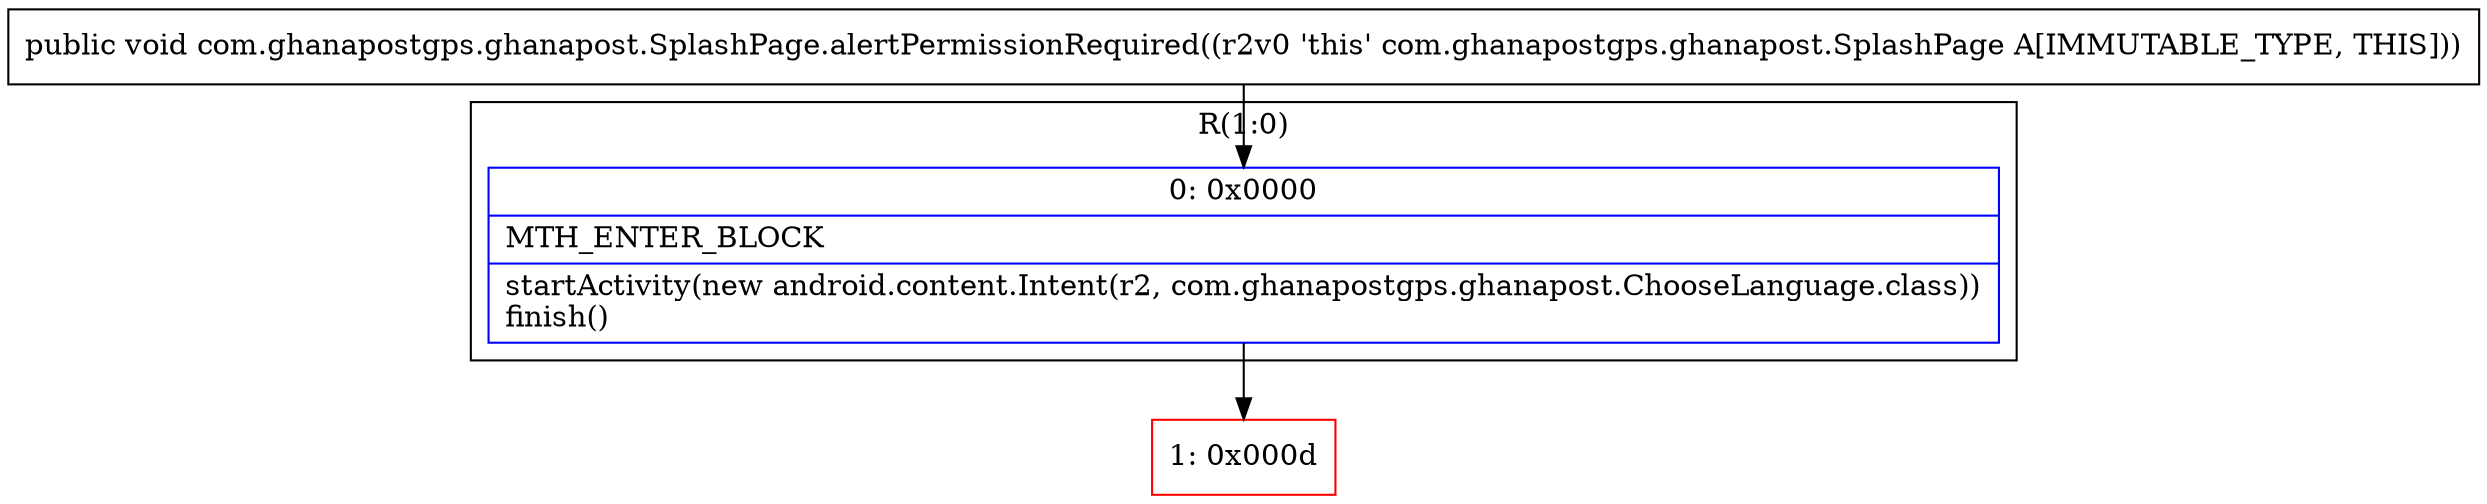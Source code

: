 digraph "CFG forcom.ghanapostgps.ghanapost.SplashPage.alertPermissionRequired()V" {
subgraph cluster_Region_1600941952 {
label = "R(1:0)";
node [shape=record,color=blue];
Node_0 [shape=record,label="{0\:\ 0x0000|MTH_ENTER_BLOCK\l|startActivity(new android.content.Intent(r2, com.ghanapostgps.ghanapost.ChooseLanguage.class))\lfinish()\l}"];
}
Node_1 [shape=record,color=red,label="{1\:\ 0x000d}"];
MethodNode[shape=record,label="{public void com.ghanapostgps.ghanapost.SplashPage.alertPermissionRequired((r2v0 'this' com.ghanapostgps.ghanapost.SplashPage A[IMMUTABLE_TYPE, THIS])) }"];
MethodNode -> Node_0;
Node_0 -> Node_1;
}

